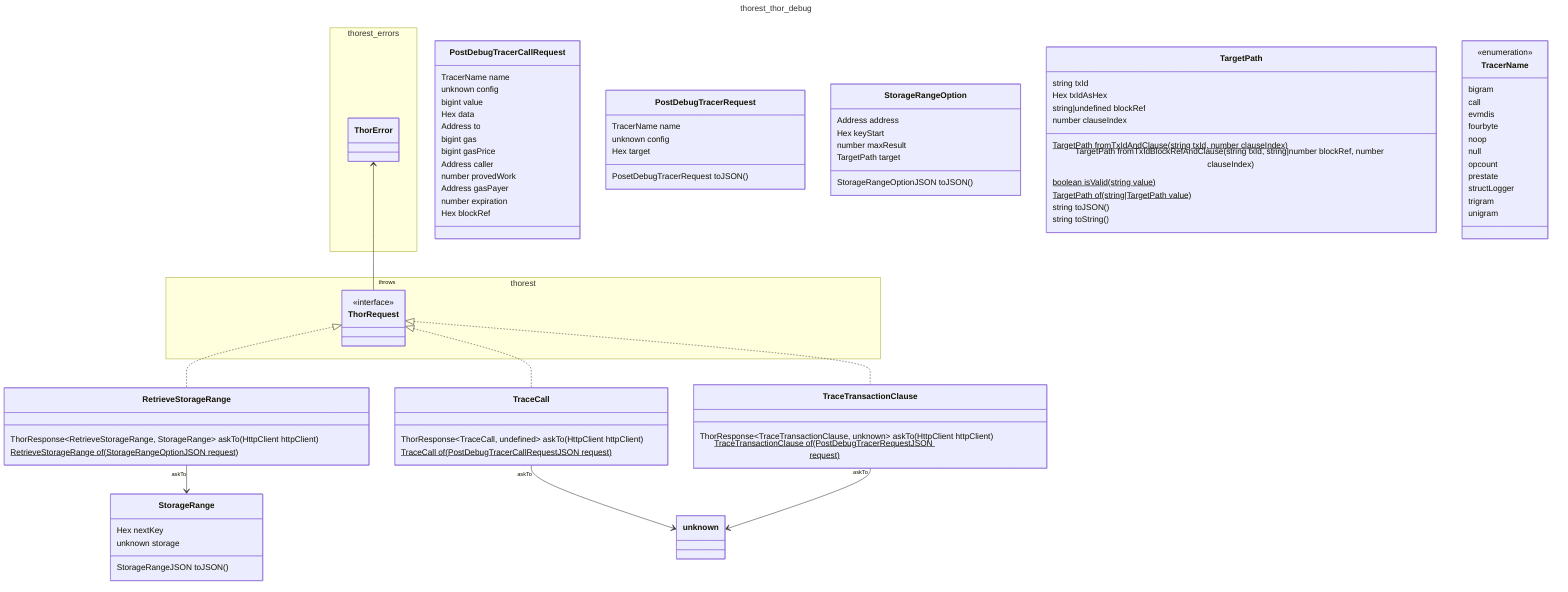 ---
title: thorest_thor_debug
---
classDiagram
    namespace thorest {
        class ThorRequest {
            <<interface>>
        }
    }
    namespace thorest_errors {
        class ThorError
    }
    class PostDebugTracerCallRequest {
        TracerName name
        unknown config
        bigint value
        Hex data
        Address to
        bigint gas
        bigint gasPrice
        Address caller
        number provedWork
        Address gasPayer
        number expiration
        Hex blockRef
    }
    class PostDebugTracerRequest {
        TracerName name
        unknown config
        Hex target
        PosetDebugTracerRequest toJSON()
    }
    class RetrieveStorageRange {
        ThorResponse~RetrieveStorageRange, StorageRange~ askTo(HttpClient httpClient)
        RetrieveStorageRange of(StorageRangeOptionJSON request)$
    }
    class StorageRangeOption {
        Address address
        Hex keyStart
        number maxResult
        TargetPath target
        StorageRangeOptionJSON toJSON()
    }
    class StorageRange {
        Hex nextKey
        unknown storage
        StorageRangeJSON toJSON()
    }
    class TargetPath {
        string txId
        Hex txIdAsHex
        string|undefined blockRef
        number clauseIndex
        TargetPath fromTxIdAndClause(string txId, number clauseIndex)$
        TargetPath fromTxIdBlockRefAndClause(string txId, string|number blockRef, number clauseIndex)
        boolean isValid(string value)$
        TargetPath of(string|TargetPath value)$
        string toJSON()
        string toString()

    }
    class TraceCall {
        ThorResponse~TraceCall, undefined~ askTo(HttpClient httpClient)
        TraceCall of(PostDebugTracerCallRequestJSON request)$
    }
    class TracerName {
        <<enumeration>>
        bigram
        call
        evmdis
        fourbyte
        noop
        null
        opcount
        prestate
        structLogger
        trigram
        unigram
    }
    class TraceTransactionClause {
        ThorResponse~TraceTransactionClause, unknown~ askTo(HttpClient httpClient)
        TraceTransactionClause of(PostDebugTracerRequestJSON request)$
    }
    ThorRequest <|.. RetrieveStorageRange
    ThorRequest <|.. TraceCall
    ThorRequest <|.. TraceTransactionClause
    RetrieveStorageRange "askTo" --> StorageRange
    TraceCall "askTo" --> unknown
    TraceTransactionClause "askTo" --> unknown
    ThorError <-- "throws" ThorRequest
